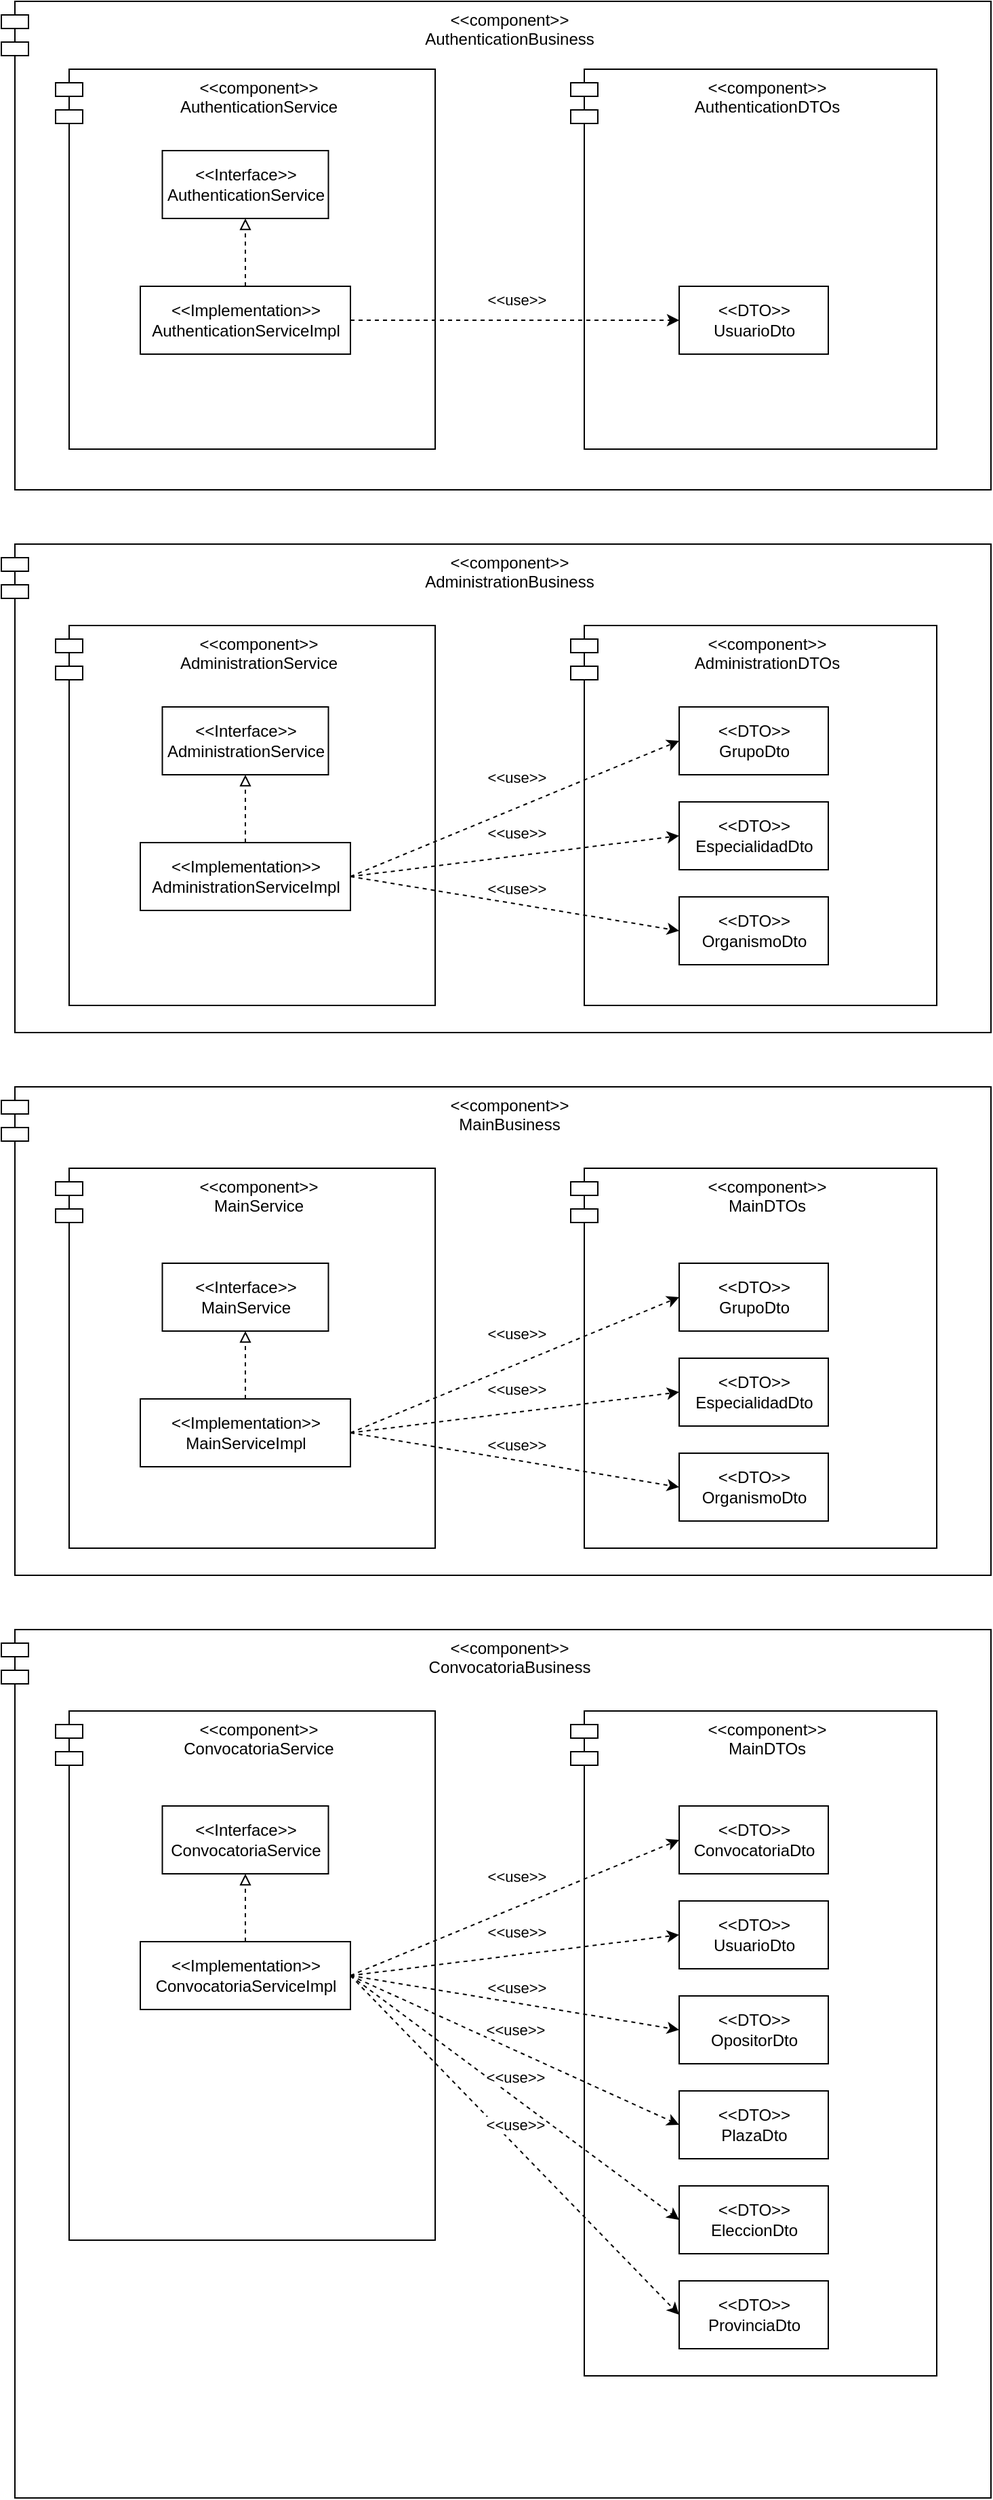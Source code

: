 <mxfile version="17.1.2" type="github">
  <diagram id="jmIH7N42caOvKsFyoirR" name="Page-1">
    <mxGraphModel dx="1422" dy="752" grid="1" gridSize="10" guides="1" tooltips="1" connect="1" arrows="1" fold="1" page="1" pageScale="1" pageWidth="827" pageHeight="1169" math="0" shadow="0">
      <root>
        <mxCell id="0" />
        <mxCell id="1" parent="0" />
        <mxCell id="muXD6YrY-UIbCJYSaRgn-1" value="&lt;&lt;component&gt;&gt;&#xa;AuthenticationBusiness" style="shape=module;align=left;spacingLeft=20;align=center;verticalAlign=top;" parent="1" vertex="1">
          <mxGeometry x="30" y="40" width="730" height="360" as="geometry" />
        </mxCell>
        <mxCell id="muXD6YrY-UIbCJYSaRgn-2" value="&lt;&lt;component&gt;&gt;&#xa;AuthenticationService" style="shape=module;align=left;spacingLeft=20;align=center;verticalAlign=top;" parent="1" vertex="1">
          <mxGeometry x="70" y="90" width="280" height="280" as="geometry" />
        </mxCell>
        <mxCell id="muXD6YrY-UIbCJYSaRgn-3" value="&lt;&lt;component&gt;&gt;&#xa;AuthenticationDTOs" style="shape=module;align=left;spacingLeft=20;align=center;verticalAlign=top;" parent="1" vertex="1">
          <mxGeometry x="450" y="90" width="270" height="280" as="geometry" />
        </mxCell>
        <mxCell id="muXD6YrY-UIbCJYSaRgn-4" value="&amp;lt;&amp;lt;DTO&amp;gt;&amp;gt;&lt;br&gt;UsuarioDto" style="html=1;" parent="1" vertex="1">
          <mxGeometry x="530" y="250" width="110" height="50" as="geometry" />
        </mxCell>
        <mxCell id="muXD6YrY-UIbCJYSaRgn-6" value="&amp;lt;&amp;lt;Interface&amp;gt;&amp;gt;&lt;br&gt;AuthenticationService" style="html=1;" parent="1" vertex="1">
          <mxGeometry x="148.75" y="150" width="122.5" height="50" as="geometry" />
        </mxCell>
        <mxCell id="muXD6YrY-UIbCJYSaRgn-7" value="&amp;lt;&amp;lt;Implementation&amp;gt;&amp;gt;&lt;br&gt;AuthenticationServiceImpl" style="html=1;" parent="1" vertex="1">
          <mxGeometry x="132.5" y="250" width="155" height="50" as="geometry" />
        </mxCell>
        <mxCell id="muXD6YrY-UIbCJYSaRgn-9" value="" style="endArrow=classic;html=1;rounded=0;entryX=0;entryY=0.5;entryDx=0;entryDy=0;dashed=1;exitX=1;exitY=0.5;exitDx=0;exitDy=0;" parent="1" source="muXD6YrY-UIbCJYSaRgn-7" target="muXD6YrY-UIbCJYSaRgn-4" edge="1">
          <mxGeometry width="50" height="50" relative="1" as="geometry">
            <mxPoint x="410" y="20" as="sourcePoint" />
            <mxPoint x="440" y="240" as="targetPoint" />
          </mxGeometry>
        </mxCell>
        <mxCell id="muXD6YrY-UIbCJYSaRgn-10" value="&amp;lt;&amp;lt;use&amp;gt;&amp;gt;" style="edgeLabel;html=1;align=center;verticalAlign=middle;resizable=0;points=[];" parent="muXD6YrY-UIbCJYSaRgn-9" vertex="1" connectable="0">
          <mxGeometry x="0.162" y="-1" relative="1" as="geometry">
            <mxPoint x="-19" y="-16" as="offset" />
          </mxGeometry>
        </mxCell>
        <mxCell id="muXD6YrY-UIbCJYSaRgn-15" value="" style="endArrow=block;html=1;rounded=0;entryX=0.5;entryY=1;entryDx=0;entryDy=0;dashed=1;exitX=0.5;exitY=0;exitDx=0;exitDy=0;endFill=0;" parent="1" source="muXD6YrY-UIbCJYSaRgn-7" target="muXD6YrY-UIbCJYSaRgn-6" edge="1">
          <mxGeometry width="50" height="50" relative="1" as="geometry">
            <mxPoint x="300" y="285" as="sourcePoint" />
            <mxPoint x="540" y="185" as="targetPoint" />
          </mxGeometry>
        </mxCell>
        <mxCell id="g3KSBir4U5HTZaD_zbtl-1" value="&lt;&lt;component&gt;&gt;&#xa;AdministrationBusiness" style="shape=module;align=left;spacingLeft=20;align=center;verticalAlign=top;" vertex="1" parent="1">
          <mxGeometry x="30" y="440" width="730" height="360" as="geometry" />
        </mxCell>
        <mxCell id="g3KSBir4U5HTZaD_zbtl-2" value="&lt;&lt;component&gt;&gt;&#xa;AdministrationService" style="shape=module;align=left;spacingLeft=20;align=center;verticalAlign=top;" vertex="1" parent="1">
          <mxGeometry x="70" y="500" width="280" height="280" as="geometry" />
        </mxCell>
        <mxCell id="g3KSBir4U5HTZaD_zbtl-3" value="&lt;&lt;component&gt;&gt;&#xa;AdministrationDTOs" style="shape=module;align=left;spacingLeft=20;align=center;verticalAlign=top;" vertex="1" parent="1">
          <mxGeometry x="450" y="500" width="270" height="280" as="geometry" />
        </mxCell>
        <mxCell id="g3KSBir4U5HTZaD_zbtl-4" value="&lt;div&gt;&amp;lt;&amp;lt;DTO&amp;gt;&amp;gt;&lt;/div&gt;&lt;div&gt;OrganismoDto&lt;/div&gt;" style="html=1;" vertex="1" parent="1">
          <mxGeometry x="530" y="700" width="110" height="50" as="geometry" />
        </mxCell>
        <mxCell id="g3KSBir4U5HTZaD_zbtl-5" value="&amp;lt;&amp;lt;Interface&amp;gt;&amp;gt;&lt;br&gt;AdministrationService" style="html=1;" vertex="1" parent="1">
          <mxGeometry x="148.75" y="560" width="122.5" height="50" as="geometry" />
        </mxCell>
        <mxCell id="g3KSBir4U5HTZaD_zbtl-6" value="&amp;lt;&amp;lt;Implementation&amp;gt;&amp;gt;&lt;br&gt;AdministrationServiceImpl" style="html=1;" vertex="1" parent="1">
          <mxGeometry x="132.5" y="660" width="155" height="50" as="geometry" />
        </mxCell>
        <mxCell id="g3KSBir4U5HTZaD_zbtl-7" value="" style="endArrow=classic;html=1;rounded=0;entryX=0;entryY=0.5;entryDx=0;entryDy=0;dashed=1;exitX=1;exitY=0.5;exitDx=0;exitDy=0;" edge="1" parent="1" source="g3KSBir4U5HTZaD_zbtl-6" target="g3KSBir4U5HTZaD_zbtl-4">
          <mxGeometry width="50" height="50" relative="1" as="geometry">
            <mxPoint x="410" y="430" as="sourcePoint" />
            <mxPoint x="440" y="650" as="targetPoint" />
          </mxGeometry>
        </mxCell>
        <mxCell id="g3KSBir4U5HTZaD_zbtl-8" value="&amp;lt;&amp;lt;use&amp;gt;&amp;gt;" style="edgeLabel;html=1;align=center;verticalAlign=middle;resizable=0;points=[];" vertex="1" connectable="0" parent="g3KSBir4U5HTZaD_zbtl-7">
          <mxGeometry x="0.162" y="-1" relative="1" as="geometry">
            <mxPoint x="-19" y="-16" as="offset" />
          </mxGeometry>
        </mxCell>
        <mxCell id="g3KSBir4U5HTZaD_zbtl-9" value="" style="endArrow=block;html=1;rounded=0;entryX=0.5;entryY=1;entryDx=0;entryDy=0;dashed=1;exitX=0.5;exitY=0;exitDx=0;exitDy=0;endFill=0;" edge="1" parent="1" source="g3KSBir4U5HTZaD_zbtl-6" target="g3KSBir4U5HTZaD_zbtl-5">
          <mxGeometry width="50" height="50" relative="1" as="geometry">
            <mxPoint x="300" y="695" as="sourcePoint" />
            <mxPoint x="540" y="595" as="targetPoint" />
          </mxGeometry>
        </mxCell>
        <mxCell id="g3KSBir4U5HTZaD_zbtl-10" value="&lt;div&gt;&amp;lt;&amp;lt;DTO&amp;gt;&amp;gt;&lt;/div&gt;&lt;div&gt;GrupoDto&lt;/div&gt;" style="html=1;" vertex="1" parent="1">
          <mxGeometry x="530" y="560" width="110" height="50" as="geometry" />
        </mxCell>
        <mxCell id="g3KSBir4U5HTZaD_zbtl-11" value="&lt;div&gt;&amp;lt;&amp;lt;DTO&amp;gt;&amp;gt;&lt;/div&gt;&lt;div&gt;EspecialidadDto&lt;/div&gt;" style="html=1;" vertex="1" parent="1">
          <mxGeometry x="530" y="630" width="110" height="50" as="geometry" />
        </mxCell>
        <mxCell id="g3KSBir4U5HTZaD_zbtl-12" value="" style="endArrow=classic;html=1;rounded=0;entryX=0;entryY=0.5;entryDx=0;entryDy=0;dashed=1;exitX=1;exitY=0.5;exitDx=0;exitDy=0;" edge="1" parent="1" source="g3KSBir4U5HTZaD_zbtl-6" target="g3KSBir4U5HTZaD_zbtl-11">
          <mxGeometry width="50" height="50" relative="1" as="geometry">
            <mxPoint x="297.5" y="695" as="sourcePoint" />
            <mxPoint x="540" y="735" as="targetPoint" />
          </mxGeometry>
        </mxCell>
        <mxCell id="g3KSBir4U5HTZaD_zbtl-13" value="&amp;lt;&amp;lt;use&amp;gt;&amp;gt;" style="edgeLabel;html=1;align=center;verticalAlign=middle;resizable=0;points=[];" vertex="1" connectable="0" parent="g3KSBir4U5HTZaD_zbtl-12">
          <mxGeometry x="0.162" y="-1" relative="1" as="geometry">
            <mxPoint x="-19" y="-16" as="offset" />
          </mxGeometry>
        </mxCell>
        <mxCell id="g3KSBir4U5HTZaD_zbtl-14" value="" style="endArrow=classic;html=1;rounded=0;entryX=0;entryY=0.5;entryDx=0;entryDy=0;dashed=1;exitX=1;exitY=0.5;exitDx=0;exitDy=0;" edge="1" parent="1" source="g3KSBir4U5HTZaD_zbtl-6" target="g3KSBir4U5HTZaD_zbtl-10">
          <mxGeometry width="50" height="50" relative="1" as="geometry">
            <mxPoint x="307.5" y="705" as="sourcePoint" />
            <mxPoint x="550" y="745" as="targetPoint" />
          </mxGeometry>
        </mxCell>
        <mxCell id="g3KSBir4U5HTZaD_zbtl-15" value="&amp;lt;&amp;lt;use&amp;gt;&amp;gt;" style="edgeLabel;html=1;align=center;verticalAlign=middle;resizable=0;points=[];" vertex="1" connectable="0" parent="g3KSBir4U5HTZaD_zbtl-14">
          <mxGeometry x="0.162" y="-1" relative="1" as="geometry">
            <mxPoint x="-19" y="-16" as="offset" />
          </mxGeometry>
        </mxCell>
        <mxCell id="g3KSBir4U5HTZaD_zbtl-16" value="&lt;&lt;component&gt;&gt;&#xa;MainBusiness" style="shape=module;align=left;spacingLeft=20;align=center;verticalAlign=top;" vertex="1" parent="1">
          <mxGeometry x="30" y="840" width="730" height="360" as="geometry" />
        </mxCell>
        <mxCell id="g3KSBir4U5HTZaD_zbtl-17" value="&lt;&lt;component&gt;&gt;&#xa;MainService" style="shape=module;align=left;spacingLeft=20;align=center;verticalAlign=top;" vertex="1" parent="1">
          <mxGeometry x="70" y="900" width="280" height="280" as="geometry" />
        </mxCell>
        <mxCell id="g3KSBir4U5HTZaD_zbtl-18" value="&lt;&lt;component&gt;&gt;&#xa;MainDTOs" style="shape=module;align=left;spacingLeft=20;align=center;verticalAlign=top;" vertex="1" parent="1">
          <mxGeometry x="450" y="900" width="270" height="280" as="geometry" />
        </mxCell>
        <mxCell id="g3KSBir4U5HTZaD_zbtl-19" value="&lt;div&gt;&amp;lt;&amp;lt;DTO&amp;gt;&amp;gt;&lt;/div&gt;&lt;div&gt;OrganismoDto&lt;/div&gt;" style="html=1;" vertex="1" parent="1">
          <mxGeometry x="530" y="1110" width="110" height="50" as="geometry" />
        </mxCell>
        <mxCell id="g3KSBir4U5HTZaD_zbtl-20" value="&amp;lt;&amp;lt;Interface&amp;gt;&amp;gt;&lt;br&gt;MainService" style="html=1;" vertex="1" parent="1">
          <mxGeometry x="148.75" y="970" width="122.5" height="50" as="geometry" />
        </mxCell>
        <mxCell id="g3KSBir4U5HTZaD_zbtl-21" value="&amp;lt;&amp;lt;Implementation&amp;gt;&amp;gt;&lt;br&gt;MainServiceImpl" style="html=1;" vertex="1" parent="1">
          <mxGeometry x="132.5" y="1070" width="155" height="50" as="geometry" />
        </mxCell>
        <mxCell id="g3KSBir4U5HTZaD_zbtl-22" value="" style="endArrow=classic;html=1;rounded=0;entryX=0;entryY=0.5;entryDx=0;entryDy=0;dashed=1;exitX=1;exitY=0.5;exitDx=0;exitDy=0;" edge="1" parent="1" source="g3KSBir4U5HTZaD_zbtl-21" target="g3KSBir4U5HTZaD_zbtl-19">
          <mxGeometry width="50" height="50" relative="1" as="geometry">
            <mxPoint x="410" y="840" as="sourcePoint" />
            <mxPoint x="440" y="1060" as="targetPoint" />
          </mxGeometry>
        </mxCell>
        <mxCell id="g3KSBir4U5HTZaD_zbtl-23" value="&amp;lt;&amp;lt;use&amp;gt;&amp;gt;" style="edgeLabel;html=1;align=center;verticalAlign=middle;resizable=0;points=[];" vertex="1" connectable="0" parent="g3KSBir4U5HTZaD_zbtl-22">
          <mxGeometry x="0.162" y="-1" relative="1" as="geometry">
            <mxPoint x="-19" y="-16" as="offset" />
          </mxGeometry>
        </mxCell>
        <mxCell id="g3KSBir4U5HTZaD_zbtl-24" value="" style="endArrow=block;html=1;rounded=0;entryX=0.5;entryY=1;entryDx=0;entryDy=0;dashed=1;exitX=0.5;exitY=0;exitDx=0;exitDy=0;endFill=0;" edge="1" parent="1" source="g3KSBir4U5HTZaD_zbtl-21" target="g3KSBir4U5HTZaD_zbtl-20">
          <mxGeometry width="50" height="50" relative="1" as="geometry">
            <mxPoint x="300" y="1105" as="sourcePoint" />
            <mxPoint x="540" y="1005" as="targetPoint" />
          </mxGeometry>
        </mxCell>
        <mxCell id="g3KSBir4U5HTZaD_zbtl-25" value="&lt;div&gt;&amp;lt;&amp;lt;DTO&amp;gt;&amp;gt;&lt;/div&gt;&lt;div&gt;GrupoDto&lt;/div&gt;" style="html=1;" vertex="1" parent="1">
          <mxGeometry x="530" y="970" width="110" height="50" as="geometry" />
        </mxCell>
        <mxCell id="g3KSBir4U5HTZaD_zbtl-26" value="&lt;div&gt;&amp;lt;&amp;lt;DTO&amp;gt;&amp;gt;&lt;/div&gt;&lt;div&gt;EspecialidadDto&lt;/div&gt;" style="html=1;" vertex="1" parent="1">
          <mxGeometry x="530" y="1040" width="110" height="50" as="geometry" />
        </mxCell>
        <mxCell id="g3KSBir4U5HTZaD_zbtl-27" value="" style="endArrow=classic;html=1;rounded=0;entryX=0;entryY=0.5;entryDx=0;entryDy=0;dashed=1;exitX=1;exitY=0.5;exitDx=0;exitDy=0;" edge="1" parent="1" source="g3KSBir4U5HTZaD_zbtl-21" target="g3KSBir4U5HTZaD_zbtl-26">
          <mxGeometry width="50" height="50" relative="1" as="geometry">
            <mxPoint x="297.5" y="1105" as="sourcePoint" />
            <mxPoint x="540" y="1145" as="targetPoint" />
          </mxGeometry>
        </mxCell>
        <mxCell id="g3KSBir4U5HTZaD_zbtl-28" value="&amp;lt;&amp;lt;use&amp;gt;&amp;gt;" style="edgeLabel;html=1;align=center;verticalAlign=middle;resizable=0;points=[];" vertex="1" connectable="0" parent="g3KSBir4U5HTZaD_zbtl-27">
          <mxGeometry x="0.162" y="-1" relative="1" as="geometry">
            <mxPoint x="-19" y="-16" as="offset" />
          </mxGeometry>
        </mxCell>
        <mxCell id="g3KSBir4U5HTZaD_zbtl-29" value="" style="endArrow=classic;html=1;rounded=0;entryX=0;entryY=0.5;entryDx=0;entryDy=0;dashed=1;exitX=1;exitY=0.5;exitDx=0;exitDy=0;" edge="1" parent="1" source="g3KSBir4U5HTZaD_zbtl-21" target="g3KSBir4U5HTZaD_zbtl-25">
          <mxGeometry width="50" height="50" relative="1" as="geometry">
            <mxPoint x="307.5" y="1115" as="sourcePoint" />
            <mxPoint x="550" y="1155" as="targetPoint" />
          </mxGeometry>
        </mxCell>
        <mxCell id="g3KSBir4U5HTZaD_zbtl-30" value="&amp;lt;&amp;lt;use&amp;gt;&amp;gt;" style="edgeLabel;html=1;align=center;verticalAlign=middle;resizable=0;points=[];" vertex="1" connectable="0" parent="g3KSBir4U5HTZaD_zbtl-29">
          <mxGeometry x="0.162" y="-1" relative="1" as="geometry">
            <mxPoint x="-19" y="-16" as="offset" />
          </mxGeometry>
        </mxCell>
        <mxCell id="g3KSBir4U5HTZaD_zbtl-31" value="&lt;&lt;component&gt;&gt;&#xa;ConvocatoriaBusiness" style="shape=module;align=left;spacingLeft=20;align=center;verticalAlign=top;" vertex="1" parent="1">
          <mxGeometry x="30" y="1240" width="730" height="640" as="geometry" />
        </mxCell>
        <mxCell id="g3KSBir4U5HTZaD_zbtl-32" value="&lt;&lt;component&gt;&gt;&#xa;ConvocatoriaService" style="shape=module;align=left;spacingLeft=20;align=center;verticalAlign=top;" vertex="1" parent="1">
          <mxGeometry x="70" y="1300" width="280" height="390" as="geometry" />
        </mxCell>
        <mxCell id="g3KSBir4U5HTZaD_zbtl-33" value="&lt;&lt;component&gt;&gt;&#xa;MainDTOs" style="shape=module;align=left;spacingLeft=20;align=center;verticalAlign=top;" vertex="1" parent="1">
          <mxGeometry x="450" y="1300" width="270" height="490" as="geometry" />
        </mxCell>
        <mxCell id="g3KSBir4U5HTZaD_zbtl-34" value="&lt;div&gt;&amp;lt;&amp;lt;DTO&amp;gt;&amp;gt;&lt;/div&gt;&lt;div&gt;ProvinciaDto&lt;/div&gt;" style="html=1;" vertex="1" parent="1">
          <mxGeometry x="530" y="1720" width="110" height="50" as="geometry" />
        </mxCell>
        <mxCell id="g3KSBir4U5HTZaD_zbtl-35" value="&amp;lt;&amp;lt;Interface&amp;gt;&amp;gt;&lt;br&gt;ConvocatoriaService" style="html=1;" vertex="1" parent="1">
          <mxGeometry x="148.75" y="1370" width="122.5" height="50" as="geometry" />
        </mxCell>
        <mxCell id="g3KSBir4U5HTZaD_zbtl-36" value="&amp;lt;&amp;lt;Implementation&amp;gt;&amp;gt;&lt;br&gt;ConvocatoriaServiceImpl" style="html=1;" vertex="1" parent="1">
          <mxGeometry x="132.5" y="1470" width="155" height="50" as="geometry" />
        </mxCell>
        <mxCell id="g3KSBir4U5HTZaD_zbtl-37" value="" style="endArrow=classic;html=1;rounded=0;entryX=0;entryY=0.5;entryDx=0;entryDy=0;dashed=1;exitX=1;exitY=0.5;exitDx=0;exitDy=0;" edge="1" parent="1" source="g3KSBir4U5HTZaD_zbtl-36" target="g3KSBir4U5HTZaD_zbtl-34">
          <mxGeometry width="50" height="50" relative="1" as="geometry">
            <mxPoint x="410" y="1240" as="sourcePoint" />
            <mxPoint x="440" y="1460" as="targetPoint" />
          </mxGeometry>
        </mxCell>
        <mxCell id="g3KSBir4U5HTZaD_zbtl-38" value="&amp;lt;&amp;lt;use&amp;gt;&amp;gt;" style="edgeLabel;html=1;align=center;verticalAlign=middle;resizable=0;points=[];" vertex="1" connectable="0" parent="g3KSBir4U5HTZaD_zbtl-37">
          <mxGeometry x="0.162" y="-1" relative="1" as="geometry">
            <mxPoint x="-19" y="-36" as="offset" />
          </mxGeometry>
        </mxCell>
        <mxCell id="g3KSBir4U5HTZaD_zbtl-39" value="" style="endArrow=block;html=1;rounded=0;entryX=0.5;entryY=1;entryDx=0;entryDy=0;dashed=1;exitX=0.5;exitY=0;exitDx=0;exitDy=0;endFill=0;" edge="1" parent="1" source="g3KSBir4U5HTZaD_zbtl-36" target="g3KSBir4U5HTZaD_zbtl-35">
          <mxGeometry width="50" height="50" relative="1" as="geometry">
            <mxPoint x="300" y="1505" as="sourcePoint" />
            <mxPoint x="540" y="1405" as="targetPoint" />
          </mxGeometry>
        </mxCell>
        <mxCell id="g3KSBir4U5HTZaD_zbtl-40" value="&lt;div&gt;&amp;lt;&amp;lt;DTO&amp;gt;&amp;gt;&lt;/div&gt;&lt;div&gt;ConvocatoriaDto&lt;/div&gt;" style="html=1;" vertex="1" parent="1">
          <mxGeometry x="530" y="1370" width="110" height="50" as="geometry" />
        </mxCell>
        <mxCell id="g3KSBir4U5HTZaD_zbtl-41" value="&lt;div&gt;&amp;lt;&amp;lt;DTO&amp;gt;&amp;gt;&lt;/div&gt;&lt;div&gt;PlazaDto&lt;/div&gt;" style="html=1;" vertex="1" parent="1">
          <mxGeometry x="530" y="1580" width="110" height="50" as="geometry" />
        </mxCell>
        <mxCell id="g3KSBir4U5HTZaD_zbtl-42" value="" style="endArrow=classic;html=1;rounded=0;entryX=0;entryY=0.5;entryDx=0;entryDy=0;dashed=1;exitX=1;exitY=0.5;exitDx=0;exitDy=0;" edge="1" parent="1" source="g3KSBir4U5HTZaD_zbtl-36" target="g3KSBir4U5HTZaD_zbtl-41">
          <mxGeometry width="50" height="50" relative="1" as="geometry">
            <mxPoint x="297.5" y="1505" as="sourcePoint" />
            <mxPoint x="540" y="1545" as="targetPoint" />
          </mxGeometry>
        </mxCell>
        <mxCell id="g3KSBir4U5HTZaD_zbtl-43" value="&amp;lt;&amp;lt;use&amp;gt;&amp;gt;" style="edgeLabel;html=1;align=center;verticalAlign=middle;resizable=0;points=[];" vertex="1" connectable="0" parent="g3KSBir4U5HTZaD_zbtl-42">
          <mxGeometry x="0.162" y="-1" relative="1" as="geometry">
            <mxPoint x="-19" y="-25" as="offset" />
          </mxGeometry>
        </mxCell>
        <mxCell id="g3KSBir4U5HTZaD_zbtl-44" value="" style="endArrow=classic;html=1;rounded=0;entryX=0;entryY=0.5;entryDx=0;entryDy=0;dashed=1;exitX=1;exitY=0.5;exitDx=0;exitDy=0;" edge="1" parent="1" source="g3KSBir4U5HTZaD_zbtl-36" target="g3KSBir4U5HTZaD_zbtl-40">
          <mxGeometry width="50" height="50" relative="1" as="geometry">
            <mxPoint x="307.5" y="1515" as="sourcePoint" />
            <mxPoint x="550" y="1555" as="targetPoint" />
          </mxGeometry>
        </mxCell>
        <mxCell id="g3KSBir4U5HTZaD_zbtl-45" value="&amp;lt;&amp;lt;use&amp;gt;&amp;gt;" style="edgeLabel;html=1;align=center;verticalAlign=middle;resizable=0;points=[];" vertex="1" connectable="0" parent="g3KSBir4U5HTZaD_zbtl-44">
          <mxGeometry x="0.162" y="-1" relative="1" as="geometry">
            <mxPoint x="-19" y="-16" as="offset" />
          </mxGeometry>
        </mxCell>
        <mxCell id="g3KSBir4U5HTZaD_zbtl-46" value="&lt;div&gt;&amp;lt;&amp;lt;DTO&amp;gt;&amp;gt;&lt;/div&gt;&lt;div&gt;UsuarioDto&lt;/div&gt;" style="html=1;" vertex="1" parent="1">
          <mxGeometry x="530" y="1440" width="110" height="50" as="geometry" />
        </mxCell>
        <mxCell id="g3KSBir4U5HTZaD_zbtl-47" value="&lt;div&gt;&amp;lt;&amp;lt;DTO&amp;gt;&amp;gt;&lt;/div&gt;&lt;div&gt;OpositorDto&lt;/div&gt;" style="html=1;" vertex="1" parent="1">
          <mxGeometry x="530" y="1510" width="110" height="50" as="geometry" />
        </mxCell>
        <mxCell id="g3KSBir4U5HTZaD_zbtl-48" value="&lt;div&gt;&amp;lt;&amp;lt;DTO&amp;gt;&amp;gt;&lt;/div&gt;&lt;div&gt;EleccionDto&lt;/div&gt;" style="html=1;" vertex="1" parent="1">
          <mxGeometry x="530" y="1650" width="110" height="50" as="geometry" />
        </mxCell>
        <mxCell id="g3KSBir4U5HTZaD_zbtl-49" value="" style="endArrow=classic;html=1;rounded=0;entryX=0;entryY=0.5;entryDx=0;entryDy=0;dashed=1;exitX=1;exitY=0.5;exitDx=0;exitDy=0;" edge="1" parent="1" source="g3KSBir4U5HTZaD_zbtl-36" target="g3KSBir4U5HTZaD_zbtl-46">
          <mxGeometry width="50" height="50" relative="1" as="geometry">
            <mxPoint x="297.5" y="1505" as="sourcePoint" />
            <mxPoint x="540" y="1405" as="targetPoint" />
          </mxGeometry>
        </mxCell>
        <mxCell id="g3KSBir4U5HTZaD_zbtl-50" value="&amp;lt;&amp;lt;use&amp;gt;&amp;gt;" style="edgeLabel;html=1;align=center;verticalAlign=middle;resizable=0;points=[];" vertex="1" connectable="0" parent="g3KSBir4U5HTZaD_zbtl-49">
          <mxGeometry x="0.162" y="-1" relative="1" as="geometry">
            <mxPoint x="-19" y="-16" as="offset" />
          </mxGeometry>
        </mxCell>
        <mxCell id="g3KSBir4U5HTZaD_zbtl-51" value="" style="endArrow=classic;html=1;rounded=0;entryX=0;entryY=0.5;entryDx=0;entryDy=0;dashed=1;exitX=1;exitY=0.5;exitDx=0;exitDy=0;" edge="1" parent="1" source="g3KSBir4U5HTZaD_zbtl-36" target="g3KSBir4U5HTZaD_zbtl-47">
          <mxGeometry width="50" height="50" relative="1" as="geometry">
            <mxPoint x="307.5" y="1515" as="sourcePoint" />
            <mxPoint x="550" y="1415" as="targetPoint" />
          </mxGeometry>
        </mxCell>
        <mxCell id="g3KSBir4U5HTZaD_zbtl-52" value="&amp;lt;&amp;lt;use&amp;gt;&amp;gt;" style="edgeLabel;html=1;align=center;verticalAlign=middle;resizable=0;points=[];" vertex="1" connectable="0" parent="g3KSBir4U5HTZaD_zbtl-51">
          <mxGeometry x="0.162" y="-1" relative="1" as="geometry">
            <mxPoint x="-19" y="-16" as="offset" />
          </mxGeometry>
        </mxCell>
        <mxCell id="g3KSBir4U5HTZaD_zbtl-53" value="" style="endArrow=classic;html=1;rounded=0;entryX=0;entryY=0.5;entryDx=0;entryDy=0;dashed=1;exitX=1;exitY=0.5;exitDx=0;exitDy=0;" edge="1" parent="1" source="g3KSBir4U5HTZaD_zbtl-36" target="g3KSBir4U5HTZaD_zbtl-48">
          <mxGeometry width="50" height="50" relative="1" as="geometry">
            <mxPoint x="317.5" y="1525" as="sourcePoint" />
            <mxPoint x="560" y="1425" as="targetPoint" />
          </mxGeometry>
        </mxCell>
        <mxCell id="g3KSBir4U5HTZaD_zbtl-54" value="&amp;lt;&amp;lt;use&amp;gt;&amp;gt;" style="edgeLabel;html=1;align=center;verticalAlign=middle;resizable=0;points=[];" vertex="1" connectable="0" parent="g3KSBir4U5HTZaD_zbtl-53">
          <mxGeometry x="0.162" y="-1" relative="1" as="geometry">
            <mxPoint x="-19" y="-31" as="offset" />
          </mxGeometry>
        </mxCell>
      </root>
    </mxGraphModel>
  </diagram>
</mxfile>
